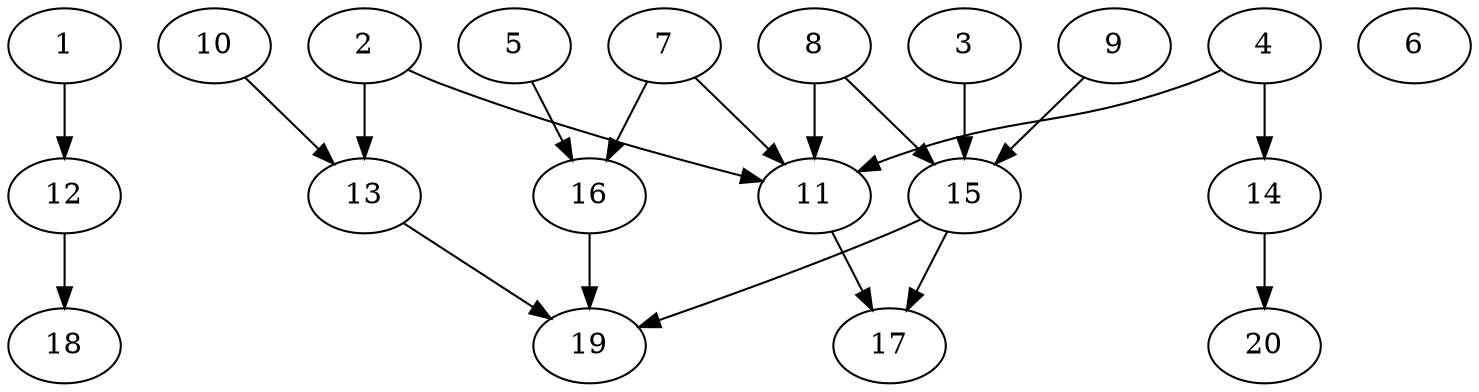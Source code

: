 // DAG automatically generated by daggen at Tue Jul 23 14:25:45 2019
// ./daggen --dot -n 20 --ccr 0.3 --fat 0.7 --regular 0.5 --density 0.6 --mindata 5242880 --maxdata 52428800 
digraph G {
  1 [size="48076800", alpha="0.17", expect_size="14423040"] 
  1 -> 12 [size ="14423040"]
  2 [size="59815253", alpha="0.15", expect_size="17944576"] 
  2 -> 11 [size ="17944576"]
  2 -> 13 [size ="17944576"]
  3 [size="19466240", alpha="0.10", expect_size="5839872"] 
  3 -> 15 [size ="5839872"]
  4 [size="114903040", alpha="0.07", expect_size="34470912"] 
  4 -> 11 [size ="34470912"]
  4 -> 14 [size ="34470912"]
  5 [size="52933973", alpha="0.11", expect_size="15880192"] 
  5 -> 16 [size ="15880192"]
  6 [size="25675093", alpha="0.06", expect_size="7702528"] 
  7 [size="87599787", alpha="0.03", expect_size="26279936"] 
  7 -> 11 [size ="26279936"]
  7 -> 16 [size ="26279936"]
  8 [size="122914133", alpha="0.10", expect_size="36874240"] 
  8 -> 11 [size ="36874240"]
  8 -> 15 [size ="36874240"]
  9 [size="49848320", alpha="0.02", expect_size="14954496"] 
  9 -> 15 [size ="14954496"]
  10 [size="82537813", alpha="0.09", expect_size="24761344"] 
  10 -> 13 [size ="24761344"]
  11 [size="78414507", alpha="0.05", expect_size="23524352"] 
  11 -> 17 [size ="23524352"]
  12 [size="54500693", alpha="0.08", expect_size="16350208"] 
  12 -> 18 [size ="16350208"]
  13 [size="171748693", alpha="0.02", expect_size="51524608"] 
  13 -> 19 [size ="51524608"]
  14 [size="90166613", alpha="0.08", expect_size="27049984"] 
  14 -> 20 [size ="27049984"]
  15 [size="146575360", alpha="0.04", expect_size="43972608"] 
  15 -> 17 [size ="43972608"]
  15 -> 19 [size ="43972608"]
  16 [size="79551147", alpha="0.03", expect_size="23865344"] 
  16 -> 19 [size ="23865344"]
  17 [size="125197653", alpha="0.14", expect_size="37559296"] 
  18 [size="152029867", alpha="0.05", expect_size="45608960"] 
  19 [size="72731307", alpha="0.10", expect_size="21819392"] 
  20 [size="91456853", alpha="0.11", expect_size="27437056"] 
}
